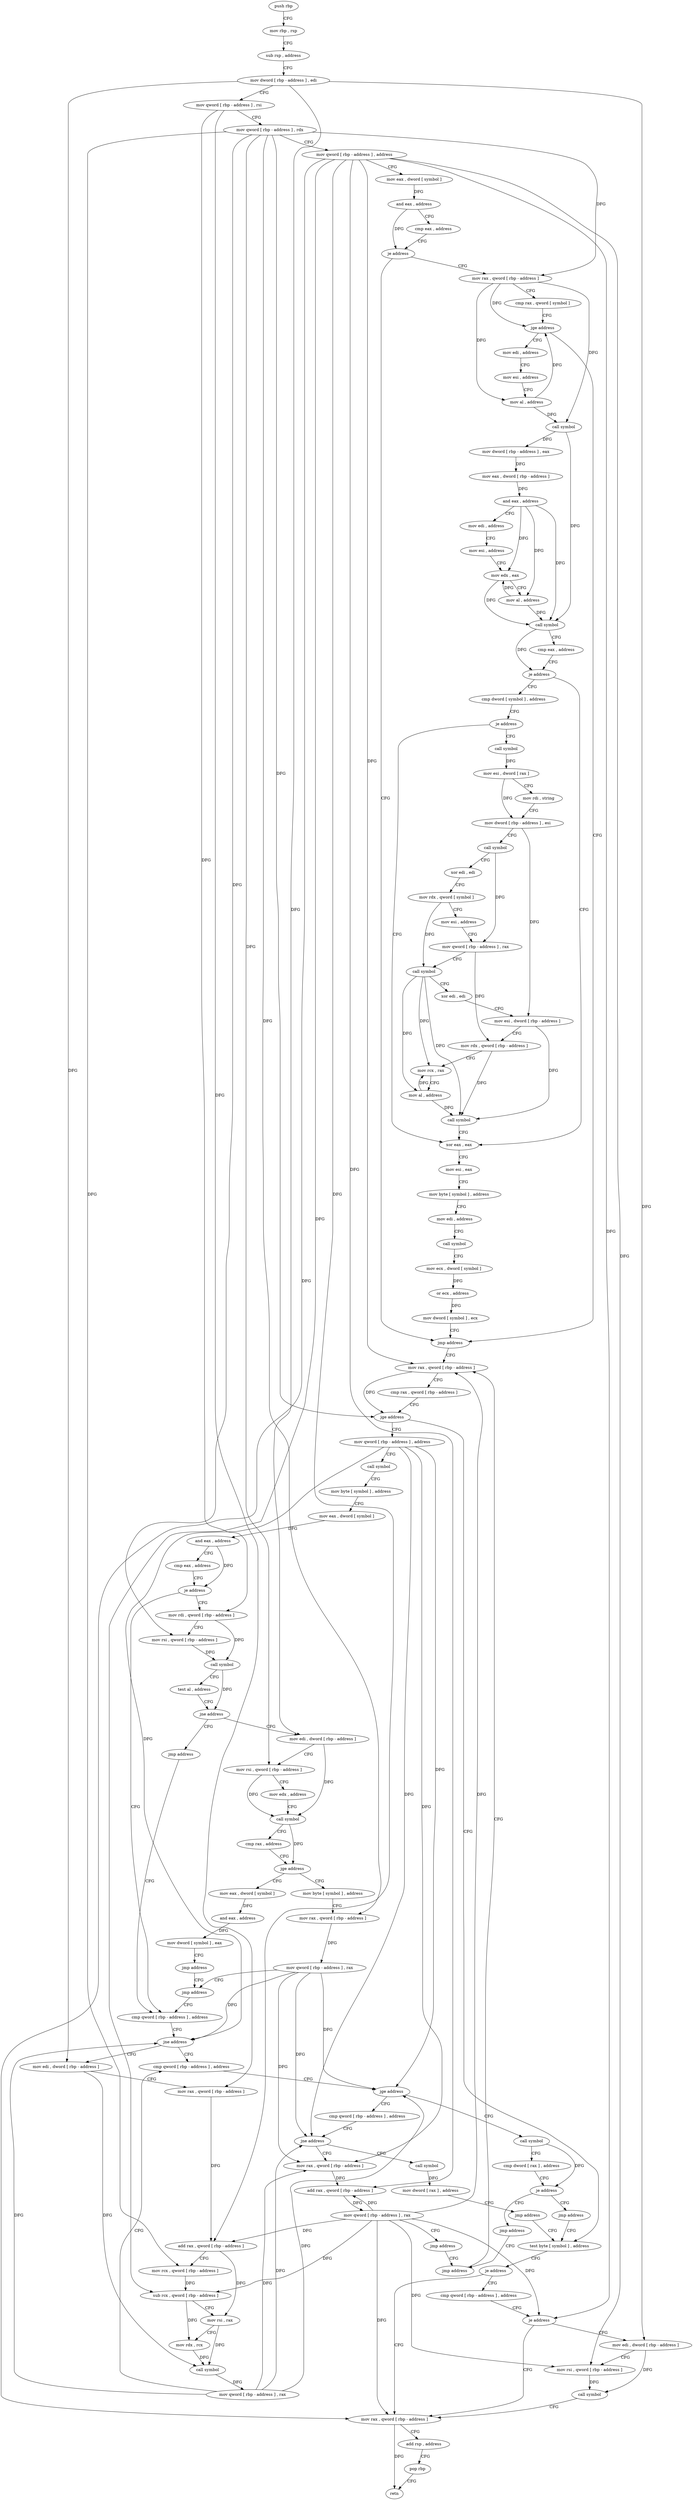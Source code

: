 digraph "func" {
"4248384" [label = "push rbp" ]
"4248385" [label = "mov rbp , rsp" ]
"4248388" [label = "sub rsp , address" ]
"4248392" [label = "mov dword [ rbp - address ] , edi" ]
"4248395" [label = "mov qword [ rbp - address ] , rsi" ]
"4248399" [label = "mov qword [ rbp - address ] , rdx" ]
"4248403" [label = "mov qword [ rbp - address ] , address" ]
"4248411" [label = "mov eax , dword [ symbol ]" ]
"4248418" [label = "and eax , address" ]
"4248423" [label = "cmp eax , address" ]
"4248426" [label = "je address" ]
"4248630" [label = "jmp address" ]
"4248432" [label = "mov rax , qword [ rbp - address ]" ]
"4248635" [label = "mov rax , qword [ rbp - address ]" ]
"4248436" [label = "cmp rax , qword [ symbol ]" ]
"4248444" [label = "jge address" ]
"4248450" [label = "mov edi , address" ]
"4248639" [label = "cmp rax , qword [ rbp - address ]" ]
"4248643" [label = "jge address" ]
"4248918" [label = "test byte [ symbol ] , address" ]
"4248649" [label = "mov qword [ rbp - address ] , address" ]
"4248455" [label = "mov esi , address" ]
"4248460" [label = "mov al , address" ]
"4248462" [label = "call symbol" ]
"4248467" [label = "mov dword [ rbp - address ] , eax" ]
"4248470" [label = "mov eax , dword [ rbp - address ]" ]
"4248473" [label = "and eax , address" ]
"4248478" [label = "mov edi , address" ]
"4248483" [label = "mov esi , address" ]
"4248488" [label = "mov edx , eax" ]
"4248490" [label = "mov al , address" ]
"4248492" [label = "call symbol" ]
"4248497" [label = "cmp eax , address" ]
"4248500" [label = "je address" ]
"4248588" [label = "xor eax , eax" ]
"4248506" [label = "cmp dword [ symbol ] , address" ]
"4248926" [label = "je address" ]
"4248955" [label = "mov rax , qword [ rbp - address ]" ]
"4248932" [label = "cmp qword [ rbp - address ] , address" ]
"4248657" [label = "call symbol" ]
"4248662" [label = "mov byte [ symbol ] , address" ]
"4248670" [label = "mov eax , dword [ symbol ]" ]
"4248677" [label = "and eax , address" ]
"4248682" [label = "cmp eax , address" ]
"4248685" [label = "je address" ]
"4248789" [label = "cmp qword [ rbp - address ] , address" ]
"4248691" [label = "mov rdi , qword [ rbp - address ]" ]
"4248590" [label = "mov esi , eax" ]
"4248592" [label = "mov byte [ symbol ] , address" ]
"4248600" [label = "mov edi , address" ]
"4248605" [label = "call symbol" ]
"4248610" [label = "mov ecx , dword [ symbol ]" ]
"4248617" [label = "or ecx , address" ]
"4248623" [label = "mov dword [ symbol ] , ecx" ]
"4248514" [label = "je address" ]
"4248520" [label = "call symbol" ]
"4248959" [label = "add rsp , address" ]
"4248963" [label = "pop rbp" ]
"4248964" [label = "retn" ]
"4248937" [label = "je address" ]
"4248943" [label = "mov edi , dword [ rbp - address ]" ]
"4248794" [label = "jne address" ]
"4248834" [label = "cmp qword [ rbp - address ] , address" ]
"4248800" [label = "mov edi , dword [ rbp - address ]" ]
"4248695" [label = "mov rsi , qword [ rbp - address ]" ]
"4248699" [label = "call symbol" ]
"4248704" [label = "test al , address" ]
"4248706" [label = "jne address" ]
"4248717" [label = "mov edi , dword [ rbp - address ]" ]
"4248712" [label = "jmp address" ]
"4248525" [label = "mov esi , dword [ rax ]" ]
"4248527" [label = "mov rdi , string" ]
"4248537" [label = "mov dword [ rbp - address ] , esi" ]
"4248540" [label = "call symbol" ]
"4248545" [label = "xor edi , edi" ]
"4248547" [label = "mov rdx , qword [ symbol ]" ]
"4248555" [label = "mov esi , address" ]
"4248560" [label = "mov qword [ rbp - address ] , rax" ]
"4248564" [label = "call symbol" ]
"4248569" [label = "xor edi , edi" ]
"4248571" [label = "mov esi , dword [ rbp - address ]" ]
"4248574" [label = "mov rdx , qword [ rbp - address ]" ]
"4248578" [label = "mov rcx , rax" ]
"4248581" [label = "mov al , address" ]
"4248583" [label = "call symbol" ]
"4248946" [label = "mov rsi , qword [ rbp - address ]" ]
"4248950" [label = "call symbol" ]
"4248839" [label = "jge address" ]
"4248869" [label = "cmp qword [ rbp - address ] , address" ]
"4248845" [label = "call symbol" ]
"4248803" [label = "mov rax , qword [ rbp - address ]" ]
"4248807" [label = "add rax , qword [ rbp - address ]" ]
"4248811" [label = "mov rcx , qword [ rbp - address ]" ]
"4248815" [label = "sub rcx , qword [ rbp - address ]" ]
"4248819" [label = "mov rsi , rax" ]
"4248822" [label = "mov rdx , rcx" ]
"4248825" [label = "call symbol" ]
"4248830" [label = "mov qword [ rbp - address ] , rax" ]
"4248720" [label = "mov rsi , qword [ rbp - address ]" ]
"4248724" [label = "mov edx , address" ]
"4248729" [label = "call symbol" ]
"4248734" [label = "cmp rax , address" ]
"4248738" [label = "jge address" ]
"4248768" [label = "mov byte [ symbol ] , address" ]
"4248744" [label = "mov eax , dword [ symbol ]" ]
"4248874" [label = "jne address" ]
"4248896" [label = "mov rax , qword [ rbp - address ]" ]
"4248880" [label = "call symbol" ]
"4248850" [label = "cmp dword [ rax ] , address" ]
"4248853" [label = "je address" ]
"4248864" [label = "jmp address" ]
"4248859" [label = "jmp address" ]
"4248776" [label = "mov rax , qword [ rbp - address ]" ]
"4248780" [label = "mov qword [ rbp - address ] , rax" ]
"4248784" [label = "jmp address" ]
"4248751" [label = "and eax , address" ]
"4248756" [label = "mov dword [ symbol ] , eax" ]
"4248763" [label = "jmp address" ]
"4248900" [label = "add rax , qword [ rbp - address ]" ]
"4248904" [label = "mov qword [ rbp - address ] , rax" ]
"4248908" [label = "jmp address" ]
"4248913" [label = "jmp address" ]
"4248885" [label = "mov dword [ rax ] , address" ]
"4248891" [label = "jmp address" ]
"4248384" -> "4248385" [ label = "CFG" ]
"4248385" -> "4248388" [ label = "CFG" ]
"4248388" -> "4248392" [ label = "CFG" ]
"4248392" -> "4248395" [ label = "CFG" ]
"4248392" -> "4248943" [ label = "DFG" ]
"4248392" -> "4248800" [ label = "DFG" ]
"4248392" -> "4248717" [ label = "DFG" ]
"4248395" -> "4248399" [ label = "CFG" ]
"4248395" -> "4248691" [ label = "DFG" ]
"4248395" -> "4248803" [ label = "DFG" ]
"4248399" -> "4248403" [ label = "CFG" ]
"4248399" -> "4248432" [ label = "DFG" ]
"4248399" -> "4248643" [ label = "DFG" ]
"4248399" -> "4248695" [ label = "DFG" ]
"4248399" -> "4248811" [ label = "DFG" ]
"4248399" -> "4248720" [ label = "DFG" ]
"4248399" -> "4248776" [ label = "DFG" ]
"4248403" -> "4248411" [ label = "CFG" ]
"4248403" -> "4248635" [ label = "DFG" ]
"4248403" -> "4248955" [ label = "DFG" ]
"4248403" -> "4248937" [ label = "DFG" ]
"4248403" -> "4248946" [ label = "DFG" ]
"4248403" -> "4248807" [ label = "DFG" ]
"4248403" -> "4248815" [ label = "DFG" ]
"4248403" -> "4248900" [ label = "DFG" ]
"4248411" -> "4248418" [ label = "DFG" ]
"4248418" -> "4248423" [ label = "CFG" ]
"4248418" -> "4248426" [ label = "DFG" ]
"4248423" -> "4248426" [ label = "CFG" ]
"4248426" -> "4248630" [ label = "CFG" ]
"4248426" -> "4248432" [ label = "CFG" ]
"4248630" -> "4248635" [ label = "CFG" ]
"4248432" -> "4248436" [ label = "CFG" ]
"4248432" -> "4248444" [ label = "DFG" ]
"4248432" -> "4248460" [ label = "DFG" ]
"4248432" -> "4248462" [ label = "DFG" ]
"4248635" -> "4248639" [ label = "CFG" ]
"4248635" -> "4248643" [ label = "DFG" ]
"4248436" -> "4248444" [ label = "CFG" ]
"4248444" -> "4248630" [ label = "CFG" ]
"4248444" -> "4248450" [ label = "CFG" ]
"4248450" -> "4248455" [ label = "CFG" ]
"4248639" -> "4248643" [ label = "CFG" ]
"4248643" -> "4248918" [ label = "CFG" ]
"4248643" -> "4248649" [ label = "CFG" ]
"4248918" -> "4248926" [ label = "CFG" ]
"4248649" -> "4248657" [ label = "CFG" ]
"4248649" -> "4248794" [ label = "DFG" ]
"4248649" -> "4248839" [ label = "DFG" ]
"4248649" -> "4248874" [ label = "DFG" ]
"4248649" -> "4248896" [ label = "DFG" ]
"4248455" -> "4248460" [ label = "CFG" ]
"4248460" -> "4248462" [ label = "DFG" ]
"4248460" -> "4248444" [ label = "DFG" ]
"4248462" -> "4248467" [ label = "DFG" ]
"4248462" -> "4248492" [ label = "DFG" ]
"4248467" -> "4248470" [ label = "DFG" ]
"4248470" -> "4248473" [ label = "DFG" ]
"4248473" -> "4248478" [ label = "CFG" ]
"4248473" -> "4248488" [ label = "DFG" ]
"4248473" -> "4248490" [ label = "DFG" ]
"4248473" -> "4248492" [ label = "DFG" ]
"4248478" -> "4248483" [ label = "CFG" ]
"4248483" -> "4248488" [ label = "CFG" ]
"4248488" -> "4248490" [ label = "CFG" ]
"4248488" -> "4248492" [ label = "DFG" ]
"4248490" -> "4248492" [ label = "DFG" ]
"4248490" -> "4248488" [ label = "DFG" ]
"4248492" -> "4248497" [ label = "CFG" ]
"4248492" -> "4248500" [ label = "DFG" ]
"4248497" -> "4248500" [ label = "CFG" ]
"4248500" -> "4248588" [ label = "CFG" ]
"4248500" -> "4248506" [ label = "CFG" ]
"4248588" -> "4248590" [ label = "CFG" ]
"4248506" -> "4248514" [ label = "CFG" ]
"4248926" -> "4248955" [ label = "CFG" ]
"4248926" -> "4248932" [ label = "CFG" ]
"4248955" -> "4248959" [ label = "CFG" ]
"4248955" -> "4248964" [ label = "DFG" ]
"4248932" -> "4248937" [ label = "CFG" ]
"4248657" -> "4248662" [ label = "CFG" ]
"4248662" -> "4248670" [ label = "CFG" ]
"4248670" -> "4248677" [ label = "DFG" ]
"4248677" -> "4248682" [ label = "CFG" ]
"4248677" -> "4248685" [ label = "DFG" ]
"4248682" -> "4248685" [ label = "CFG" ]
"4248685" -> "4248789" [ label = "CFG" ]
"4248685" -> "4248691" [ label = "CFG" ]
"4248789" -> "4248794" [ label = "CFG" ]
"4248691" -> "4248695" [ label = "CFG" ]
"4248691" -> "4248699" [ label = "DFG" ]
"4248590" -> "4248592" [ label = "CFG" ]
"4248592" -> "4248600" [ label = "CFG" ]
"4248600" -> "4248605" [ label = "CFG" ]
"4248605" -> "4248610" [ label = "CFG" ]
"4248610" -> "4248617" [ label = "DFG" ]
"4248617" -> "4248623" [ label = "DFG" ]
"4248623" -> "4248630" [ label = "CFG" ]
"4248514" -> "4248588" [ label = "CFG" ]
"4248514" -> "4248520" [ label = "CFG" ]
"4248520" -> "4248525" [ label = "DFG" ]
"4248959" -> "4248963" [ label = "CFG" ]
"4248963" -> "4248964" [ label = "CFG" ]
"4248937" -> "4248955" [ label = "CFG" ]
"4248937" -> "4248943" [ label = "CFG" ]
"4248943" -> "4248946" [ label = "CFG" ]
"4248943" -> "4248950" [ label = "DFG" ]
"4248794" -> "4248834" [ label = "CFG" ]
"4248794" -> "4248800" [ label = "CFG" ]
"4248834" -> "4248839" [ label = "CFG" ]
"4248800" -> "4248803" [ label = "CFG" ]
"4248800" -> "4248825" [ label = "DFG" ]
"4248695" -> "4248699" [ label = "DFG" ]
"4248699" -> "4248704" [ label = "CFG" ]
"4248699" -> "4248706" [ label = "DFG" ]
"4248704" -> "4248706" [ label = "CFG" ]
"4248706" -> "4248717" [ label = "CFG" ]
"4248706" -> "4248712" [ label = "CFG" ]
"4248717" -> "4248720" [ label = "CFG" ]
"4248717" -> "4248729" [ label = "DFG" ]
"4248712" -> "4248789" [ label = "CFG" ]
"4248525" -> "4248527" [ label = "CFG" ]
"4248525" -> "4248537" [ label = "DFG" ]
"4248527" -> "4248537" [ label = "CFG" ]
"4248537" -> "4248540" [ label = "CFG" ]
"4248537" -> "4248571" [ label = "DFG" ]
"4248540" -> "4248545" [ label = "CFG" ]
"4248540" -> "4248560" [ label = "DFG" ]
"4248545" -> "4248547" [ label = "CFG" ]
"4248547" -> "4248555" [ label = "CFG" ]
"4248547" -> "4248564" [ label = "DFG" ]
"4248555" -> "4248560" [ label = "CFG" ]
"4248560" -> "4248564" [ label = "CFG" ]
"4248560" -> "4248574" [ label = "DFG" ]
"4248564" -> "4248569" [ label = "CFG" ]
"4248564" -> "4248578" [ label = "DFG" ]
"4248564" -> "4248581" [ label = "DFG" ]
"4248564" -> "4248583" [ label = "DFG" ]
"4248569" -> "4248571" [ label = "CFG" ]
"4248571" -> "4248574" [ label = "CFG" ]
"4248571" -> "4248583" [ label = "DFG" ]
"4248574" -> "4248578" [ label = "CFG" ]
"4248574" -> "4248583" [ label = "DFG" ]
"4248578" -> "4248581" [ label = "CFG" ]
"4248581" -> "4248583" [ label = "DFG" ]
"4248581" -> "4248578" [ label = "DFG" ]
"4248583" -> "4248588" [ label = "CFG" ]
"4248946" -> "4248950" [ label = "DFG" ]
"4248950" -> "4248955" [ label = "CFG" ]
"4248839" -> "4248869" [ label = "CFG" ]
"4248839" -> "4248845" [ label = "CFG" ]
"4248869" -> "4248874" [ label = "CFG" ]
"4248845" -> "4248850" [ label = "CFG" ]
"4248845" -> "4248853" [ label = "DFG" ]
"4248803" -> "4248807" [ label = "DFG" ]
"4248807" -> "4248811" [ label = "CFG" ]
"4248807" -> "4248819" [ label = "DFG" ]
"4248811" -> "4248815" [ label = "DFG" ]
"4248815" -> "4248819" [ label = "CFG" ]
"4248815" -> "4248822" [ label = "DFG" ]
"4248819" -> "4248822" [ label = "CFG" ]
"4248819" -> "4248825" [ label = "DFG" ]
"4248822" -> "4248825" [ label = "DFG" ]
"4248825" -> "4248830" [ label = "DFG" ]
"4248830" -> "4248834" [ label = "CFG" ]
"4248830" -> "4248794" [ label = "DFG" ]
"4248830" -> "4248839" [ label = "DFG" ]
"4248830" -> "4248874" [ label = "DFG" ]
"4248830" -> "4248896" [ label = "DFG" ]
"4248720" -> "4248724" [ label = "CFG" ]
"4248720" -> "4248729" [ label = "DFG" ]
"4248724" -> "4248729" [ label = "CFG" ]
"4248729" -> "4248734" [ label = "CFG" ]
"4248729" -> "4248738" [ label = "DFG" ]
"4248734" -> "4248738" [ label = "CFG" ]
"4248738" -> "4248768" [ label = "CFG" ]
"4248738" -> "4248744" [ label = "CFG" ]
"4248768" -> "4248776" [ label = "CFG" ]
"4248744" -> "4248751" [ label = "DFG" ]
"4248874" -> "4248896" [ label = "CFG" ]
"4248874" -> "4248880" [ label = "CFG" ]
"4248896" -> "4248900" [ label = "DFG" ]
"4248880" -> "4248885" [ label = "DFG" ]
"4248850" -> "4248853" [ label = "CFG" ]
"4248853" -> "4248864" [ label = "CFG" ]
"4248853" -> "4248859" [ label = "CFG" ]
"4248864" -> "4248913" [ label = "CFG" ]
"4248859" -> "4248918" [ label = "CFG" ]
"4248776" -> "4248780" [ label = "DFG" ]
"4248780" -> "4248784" [ label = "CFG" ]
"4248780" -> "4248794" [ label = "DFG" ]
"4248780" -> "4248839" [ label = "DFG" ]
"4248780" -> "4248874" [ label = "DFG" ]
"4248780" -> "4248896" [ label = "DFG" ]
"4248784" -> "4248789" [ label = "CFG" ]
"4248751" -> "4248756" [ label = "DFG" ]
"4248756" -> "4248763" [ label = "CFG" ]
"4248763" -> "4248784" [ label = "CFG" ]
"4248900" -> "4248904" [ label = "DFG" ]
"4248904" -> "4248908" [ label = "CFG" ]
"4248904" -> "4248635" [ label = "DFG" ]
"4248904" -> "4248955" [ label = "DFG" ]
"4248904" -> "4248937" [ label = "DFG" ]
"4248904" -> "4248946" [ label = "DFG" ]
"4248904" -> "4248807" [ label = "DFG" ]
"4248904" -> "4248815" [ label = "DFG" ]
"4248904" -> "4248900" [ label = "DFG" ]
"4248908" -> "4248913" [ label = "CFG" ]
"4248913" -> "4248635" [ label = "CFG" ]
"4248885" -> "4248891" [ label = "CFG" ]
"4248891" -> "4248918" [ label = "CFG" ]
}
